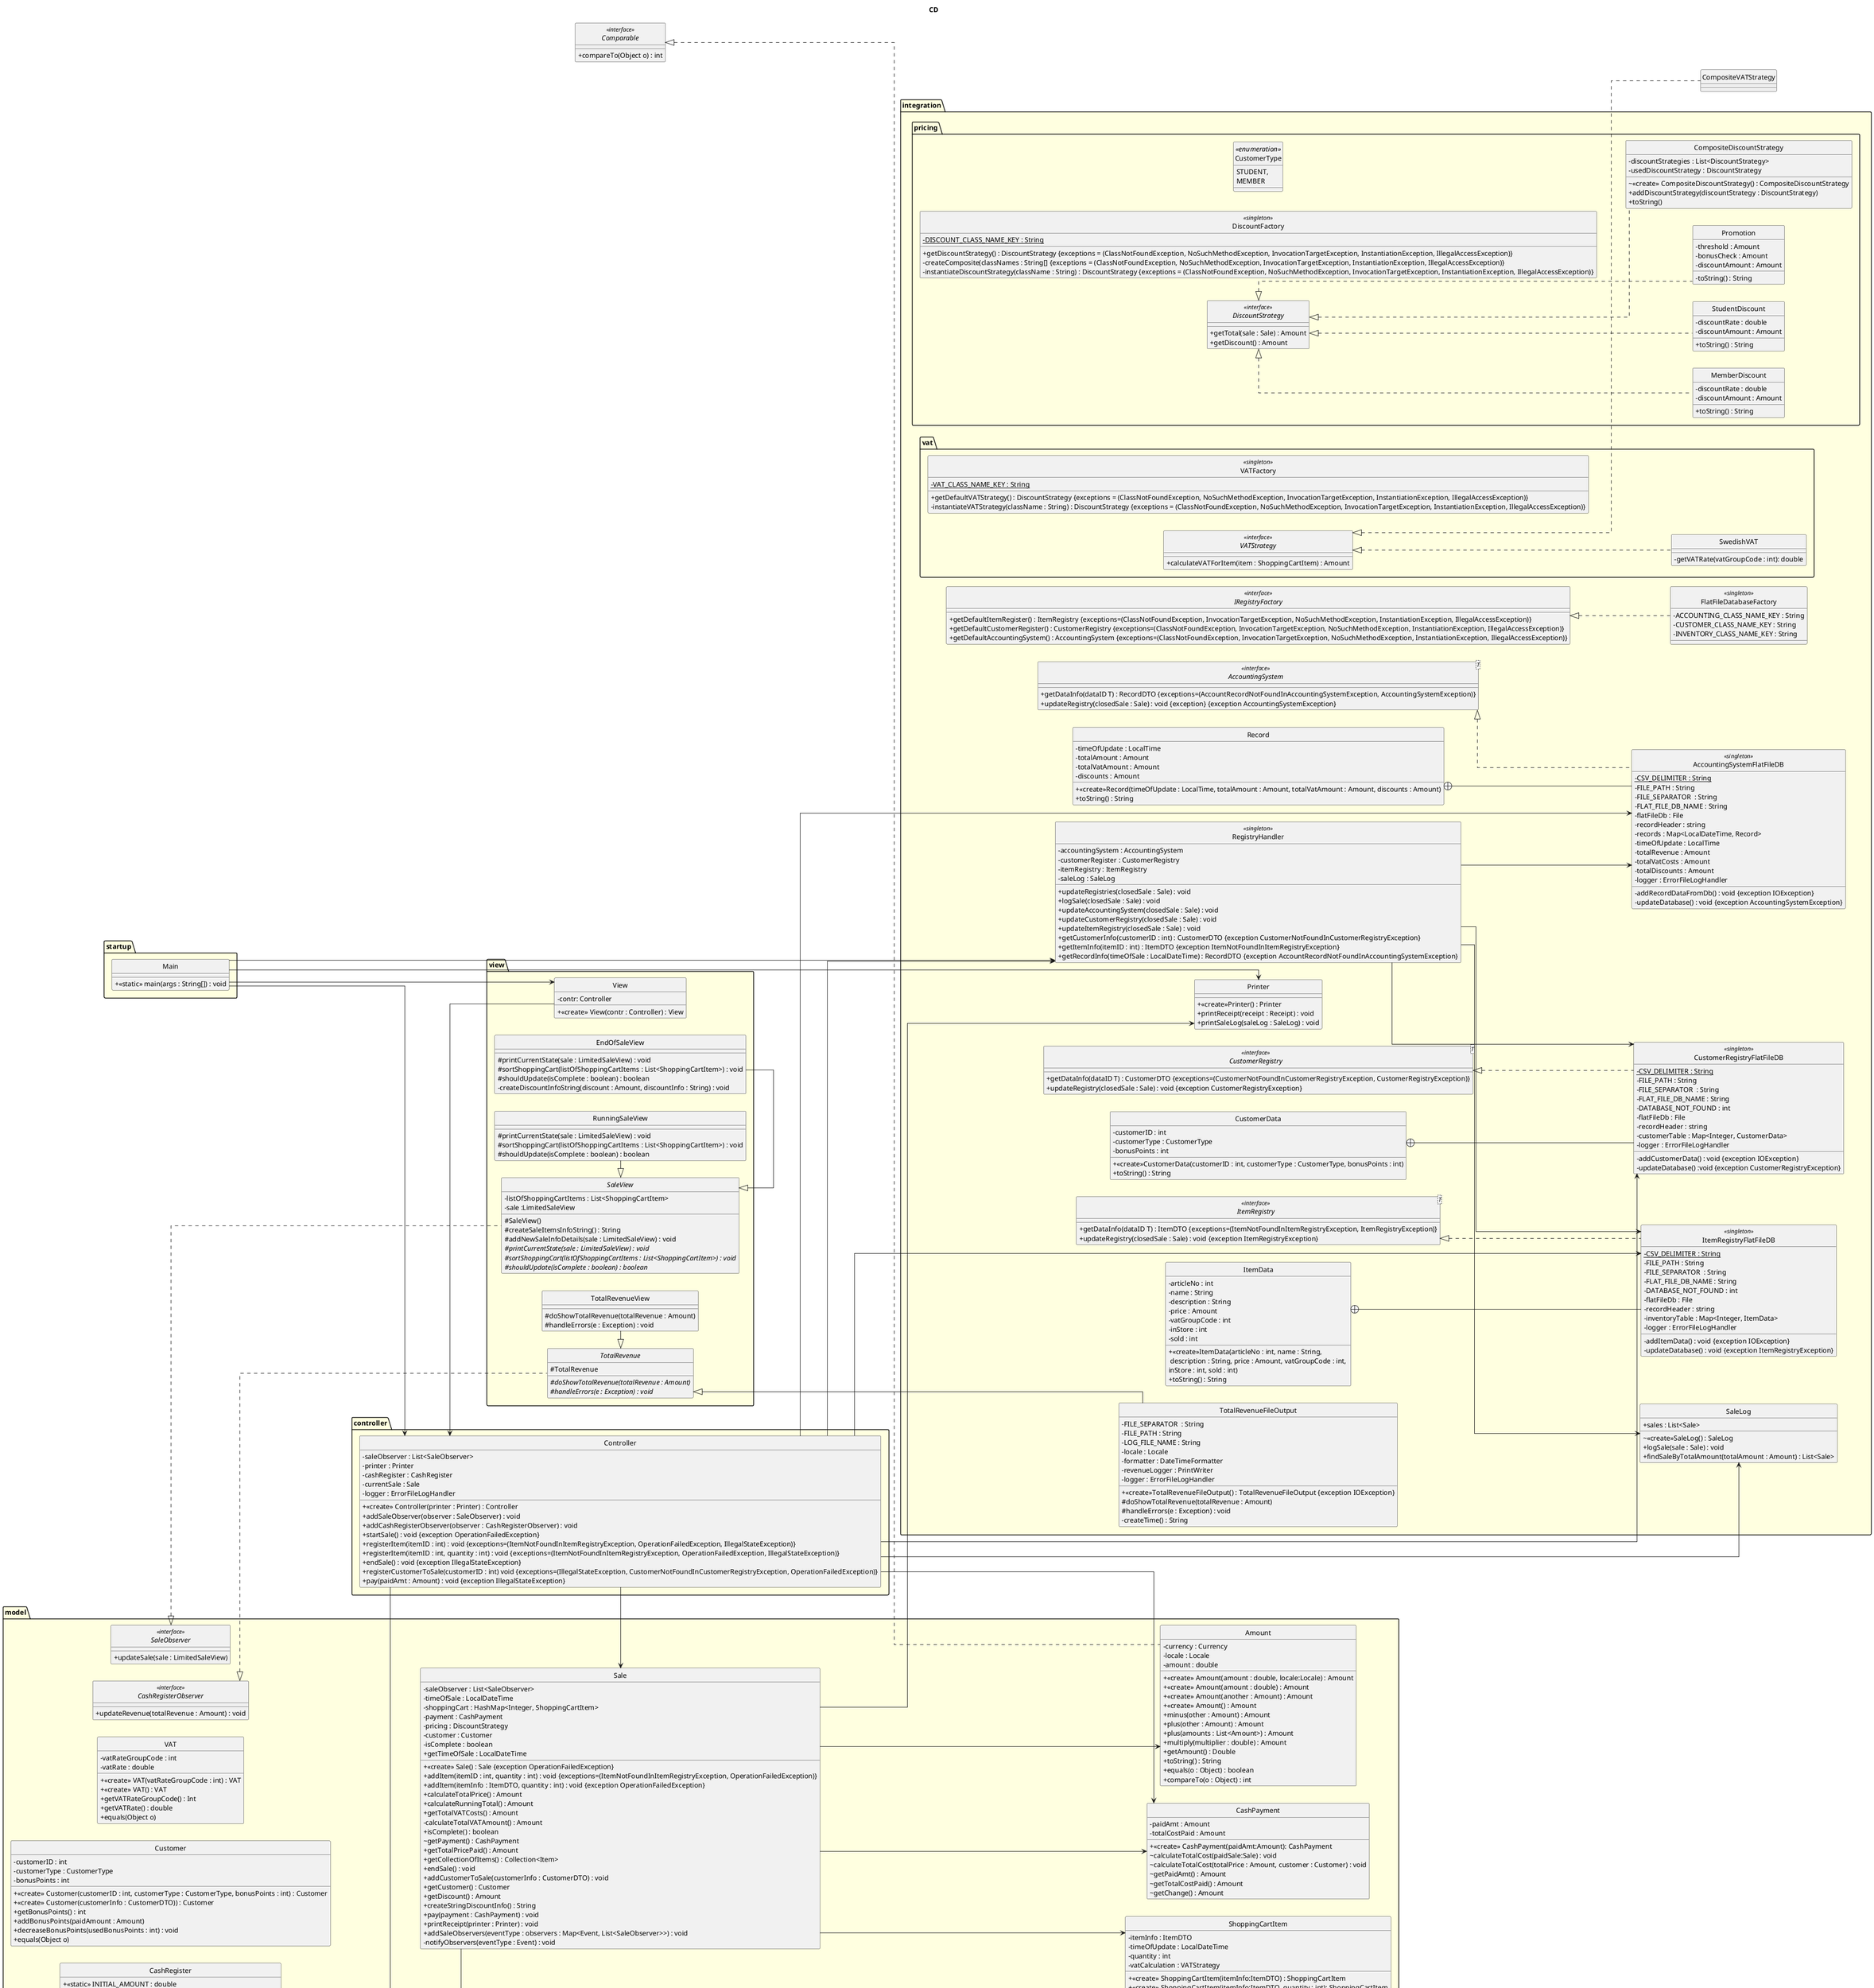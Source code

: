 @startuml
'https://plantuml.com/class-diagram
'TODO: abstract and static members should have {abstract} {static}
'TODO pricing and vat package
title CD
hide circle
skinparam linetype ortho
skinparam package {
    BackgroundColor LightYellow
}
'top to bottom direction
left to right direction
skinparam ClassAttributeIconSize 0
interface Comparable <<interface>> {
    + compareTo(Object o) : int
    }

together {
package startup {
    class Main{
        + <<static>> main(args : String[]) : void
    }
}
package view {
    class View {
        - contr: Controller
        + <<create>> View(contr : Controller) : View
    }
    abstract class TotalRevenue {
        # TotalRevenue
        # {abstract} doShowTotalRevenue(totalRevenue : Amount)
        # {abstract} handleErrors(e : Exception) : void
    }
    class TotalRevenueView {
        # doShowTotalRevenue(totalRevenue : Amount)
        # handleErrors(e : Exception) : void
    }
    abstract class SaleView {
        - listOfShoppingCartItems : List<ShoppingCartItem>
        - sale :LimitedSaleView
        # SaleView()
        # createSaleItemsInfoString() : String
        # addNewSaleInfoDetails(sale : LimitedSaleView) : void
        # {abstract} printCurrentState(sale : LimitedSaleView) : void
        # {abstract} sortShoppingCart(listOfShoppingCartItems : List<ShoppingCartItem>) : void
        # {abstract} shouldUpdate(isComplete : boolean) : boolean
    }
    class EndOfSaleView {
        # printCurrentState(sale : LimitedSaleView) : void
        # sortShoppingCart(listOfShoppingCartItems : List<ShoppingCartItem>) : void
        # shouldUpdate(isComplete : boolean) : boolean
        - createDiscountInfoString(discount : Amount, discountInfo : String) : void
    }
    class RunningSaleView {
        # printCurrentState(sale : LimitedSaleView) : void
        # sortShoppingCart(listOfShoppingCartItems : List<ShoppingCartItem>) : void
        # shouldUpdate(isComplete : boolean) : boolean
    }
}
package controller {
    class Controller{
        - saleObserver : List<SaleObserver>
        - printer : Printer
        - cashRegister : CashRegister
        - currentSale : Sale
        - logger : ErrorFileLogHandler
        + <<create>> Controller(printer : Printer) : Controller
        + addSaleObserver(observer : SaleObserver) : void
        + addCashRegisterObserver(observer : CashRegisterObserver) : void
        + startSale() : void {exception OperationFailedException}
        + registerItem(itemID : int) : void {exceptions=(ItemNotFoundInItemRegistryException, OperationFailedException, IllegalStateException)}
        + registerItem(itemID : int, quantity : int) : void {exceptions=(ItemNotFoundInItemRegistryException, OperationFailedException, IllegalStateException)}
        + endSale() : void {exception IllegalStateException}
        + registerCustomerToSale(customerID : int) void {exceptions=(IllegalStateException, CustomerNotFoundInCustomerRegistryException, OperationFailedException)}
        + pay(paidAmt : Amount) : void {exception IllegalStateException}
    }
}
package model {
    class Sale{
        - saleObserver : List<SaleObserver>
        - timeOfSale : LocalDateTime
        - shoppingCart : HashMap<Integer, ShoppingCartItem>
'        - shoppingCart : Map<Integer, ShoppingCartItem>
        - payment : CashPayment
        - pricing : DiscountStrategy
        - customer : Customer
        - isComplete : boolean
        + <<create>> Sale() : Sale {exception OperationFailedException}
        + addItem(itemID : int, quantity : int) : void {exceptions=(ItemNotFoundInItemRegistryException, OperationFailedException)}
        + addItem(itemInfo : ItemDTO, quantity : int) : void {exception OperationFailedException}
        + calculateTotalPrice() : Amount
        + calculateRunningTotal() : Amount
        + getTotalVATCosts() : Amount
        - calculateTotalVATAmount() : Amount
        + isComplete() : boolean
        ~ getPayment() : CashPayment
        + getTotalPricePaid() : Amount
        + getCollectionOfItems() : Collection<Item>
        + endSale() : void
        + addCustomerToSale(customerInfo : CustomerDTO) : void
        + getCustomer() : Customer
        + getDiscount() : Amount
        + getTimeOfSale : LocalDateTime
        + createStringDiscountInfo() : String
        + pay(payment : CashPayment) : void
        + printReceipt(printer : Printer) : void
        + addSaleObservers(eventType : observers : Map<Event, List<SaleObserver>>) : void
        - notifyObservers(eventType : Event) : void
    }
    class ShoppingCartItem{
        - itemInfo : ItemDTO
        - timeOfUpdate : LocalDateTime
        - quantity : int
        - vatCalculation : VATStrategy
        + <<create>> ShoppingCartItem(itemInfo:ItemDTO) : ShoppingCartItem
        + <<create>> ShoppingCartItem(itemInfo:ItemDTO, quantity : int): ShoppingCartItem
        + addToQuantity(additionalQuantity : int) : void
        + getTotalSubPrice() : Amount
        + calculateTotalSubVATCosts() : Amount
        - calculateUnitVATCost() : Amount
        + getTimeOfUpdate() : LocalDateTime
        + getItemDTO() : ItemDTO
        + getItemID() : int
        + getQuantity() : int
        + getUnitPriceIncVAT() : Amount
        + getName() : String
        + equals(o Object) : boolean
        }
    class CashPayment{
        - paidAmt : Amount
        - totalCostPaid : Amount
        + <<create>> CashPayment(paidAmt:Amount): CashPayment
        ~ calculateTotalCost(paidSale:Sale) : void
         ~ calculateTotalCost(totalPrice : Amount, customer : Customer) : void
        ~ getPaidAmt() : Amount
        ~ getTotalCostPaid() : Amount
        ~ getChange() : Amount
        }
    class CashRegister{
        + <<static>> INITIAL_AMOUNT : double
        - cashRegisterObservers : List<CashRegisterObserver>
        - balance : Amount
        - revenue : Amount
        + <<create>> CashRegister(initialAmount : Amount) : CashRegister
        + <<create>> CashRegister(initialAmount : double) : CashRegister
        + <<create>> CashRegister() : CashRegister
        + addPayment(payment : CashPayment) : void
        + getBalance() : Amount
        + getRevenue() : Amount
        + addCashRegisterObserver(observer : CashRegisterObserver) : void
        + addCashRegisterObserver(observer : CashRegisterObserver) : void
        - notifyObservers() : void
    }
    class Receipt{
        - sale : Sale
        - timeOfSale : LocalDateTime
        - listOfShoppingCartItems : List<ShoppingCartItem>
        - locale : Locale
        - formatter : DateTimeFormatter
        - totalPricePreDiscount : Amount
        - totalPricePaid : Amount
        ~ <<create>> Receipt(sale: Sale) : Receipt
        - sortShoppingCart(listOfShoppingCartItems : List<ShoppingCartItem>) : void
        - createStringDiscountInfo() : String
        - createStringDiscountInfo() : String
        + toString() : String
    }
     class Amount{
        - currency : Currency
        - locale : Locale
        - amount : double
        + <<create>> Amount(amount : double, locale:Locale) : Amount
        + <<create>> Amount(amount : double) : Amount
        + <<create>> Amount(another : Amount) : Amount
        + <<create>> Amount() : Amount
        + minus(other : Amount) : Amount
        + plus(other : Amount) : Amount
        + plus(amounts : List<Amount>) : Amount
        + multiply(multiplier : double) : Amount
        + getAmount() : Double
        + toString() : String
        + equals(o : Object) : boolean
        + compareTo(o : Object) : int
    }
    class VAT{
        - vatRateGroupCode : int
        - vatRate : double
        + <<create>> VAT(vatRateGroupCode : int) : VAT
        + <<create>> VAT() : VAT
        + getVATRateGroupCode() : Int
        + getVATRate() : double
        + equals(Object o)
    }
    class Customer {
        - customerID : int
        - customerType : CustomerType
        - bonusPoints : int
        + <<create>> Customer(customerID : int, customerType : CustomerType, bonusPoints : int) : Customer
        + <<create>> Customer(customerInfo : CustomerDTO)) : Customer
        + getBonusPoints() : int
        + addBonusPoints(paidAmount : Amount)
        + decreaseBonusPoints(usedBonusPoints : int) : void
        + equals(Object o)
    }
    interface SaleObserver <<interface>> {
        + updateSale(sale : LimitedSaleView)
    }
    interface CashRegisterObserver <<interface>> {
        + updateRevenue(totalRevenue : Amount) : void
    }
    interface LimitedSaleView <<interface>> {
        + isComplete() : boolean
        + getTotalPricePaid() : Amount
        + getTotalPrice() : Amount
        + calculateRunningTotal() : Amount
        + getTotalVATCosts() : Amount
        + getCollectionOfItems() : Collection<ShoppingCartItem>
        + getDiscount() : Amount
        + createStringDiscountInfo() : String
    }
    class LimitedSaleViewWrapper {
        - sale : Sale
        + <<create>> LimitedSaleViewWrapper(sale : Sale) : LimitedSaleViewWrapper
    }
}
package integration {
    package pricing {
        enum "//<<enumeration>>//\nCustomerType" as CustomerType {
        STUDENT,
        MEMBER
    }
        class DiscountFactory <<singleton>> {
            - {static} DISCOUNT_CLASS_NAME_KEY : String
            + getDiscountStrategy() : DiscountStrategy {exceptions = (ClassNotFoundException, NoSuchMethodException, InvocationTargetException, InstantiationException, IllegalAccessException)}
            - createComposite(classNames : String[] {exceptions = (ClassNotFoundException, NoSuchMethodException, InvocationTargetException, InstantiationException, IllegalAccessException)}
            - instantiateDiscountStrategy(className : String) : DiscountStrategy {exceptions = (ClassNotFoundException, NoSuchMethodException, InvocationTargetException, InstantiationException, IllegalAccessException)}
        }
         interface DiscountStrategy <<interface>>{
            + getTotal(sale : Sale) : Amount
            + getDiscount() : Amount
        }
         class CompositeDiscountStrategy {
            - discountStrategies : List<DiscountStrategy>
            - usedDiscountStrategy : DiscountStrategy
            ~ <<create>> CompositeDiscountStrategy() : CompositeDiscountStrategy
            + addDiscountStrategy(discountStrategy : DiscountStrategy)
            + toString()
        }
         class MemberDiscount {
            - discountRate : double
            - discountAmount : Amount
            + toString() : String
        }
        class StudentDiscount {
            - discountRate : double
            - discountAmount : Amount
            + toString() : String
        }
        class Promotion {
            - threshold : Amount
            - bonusCheck : Amount
            - discountAmount : Amount
            - toString() : String
        }
     }
    package vat {
        class VATFactory <<singleton>> {
            - {static} VAT_CLASS_NAME_KEY : String
            + getDefaultVATStrategy() : DiscountStrategy {exceptions = (ClassNotFoundException, NoSuchMethodException, InvocationTargetException, InstantiationException, IllegalAccessException)}
            - instantiateVATStrategy(className : String) : DiscountStrategy {exceptions = (ClassNotFoundException, NoSuchMethodException, InvocationTargetException, InstantiationException, IllegalAccessException)}
        }
        interface VATStrategy <<interface>> {
            + calculateVATForItem(item : ShoppingCartItem) : Amount
        }
        class SwedishVAT {
            - getVATRate(vatGroupCode : int): double
        }
    }
'     TODO: Go through all the dB singletons. Are they correct? Is the UML updated?
    interface IRegistryFactory <<interface>> {
       + getDefaultItemRegister() : ItemRegistry {exceptions=(ClassNotFoundException, InvocationTargetException, NoSuchMethodException, InstantiationException, IllegalAccessException)}
       + getDefaultCustomerRegister() : CustomerRegistry {exceptions=(ClassNotFoundException, InvocationTargetException, NoSuchMethodException, InstantiationException, IllegalAccessException)}
       + getDefaultAccountingSystem() : AccountingSystem {exceptions=(ClassNotFoundException, InvocationTargetException, NoSuchMethodException, InstantiationException, IllegalAccessException)}
    }

    class FlatFileDatabaseFactory <<singleton>> {
        - ACCOUNTING_CLASS_NAME_KEY : String
        - CUSTOMER_CLASS_NAME_KEY : String
        - INVENTORY_CLASS_NAME_KEY : String
    }

    class RegistryHandler <<singleton>> {
        - accountingSystem : AccountingSystem
        - customerRegister : CustomerRegistry
        - itemRegistry : ItemRegistry
        - saleLog : SaleLog
        + updateRegistries(closedSale : Sale) : void
        + logSale(closedSale : Sale) : void
        + updateAccountingSystem(closedSale : Sale) : void
        + updateCustomerRegistry(closedSale : Sale) : void
        + updateItemRegistry(closedSale : Sale) : void
        + getCustomerInfo(customerID : int) : CustomerDTO {exception CustomerNotFoundInCustomerRegistryException}
        + getItemInfo(itemID : int) : ItemDTO {exception ItemNotFoundInItemRegistryException}
'        TODO osäker om denna ska vara med:
        + getRecordInfo(timeOfSale : LocalDateTime) : RecordDTO {exception AccountRecordNotFoundInAccountingSystemException}
    }

    interface AccountingSystem<T> <<interface>> {
        + getDataInfo(dataID T) : RecordDTO {exceptions=(AccountRecordNotFoundInAccountingSystemException, AccountingSystemException)}
        + updateRegistry(closedSale : Sale) : void {exception} {exception AccountingSystemException}
    }
    interface CustomerRegistry<T> <<interface>> {
        + getDataInfo(dataID T) : CustomerDTO {exceptions=(CustomerNotFoundInCustomerRegistryException, CustomerRegistryException)}
        + updateRegistry(closedSale : Sale) : void {exception CustomerRegistryException}
    }
    interface ItemRegistry<T> <<interface>> {
        + getDataInfo(dataID T) : ItemDTO {exceptions=(ItemNotFoundInItemRegistryException, ItemRegistryException)}
        + updateRegistry(closedSale : Sale) : void {exception ItemRegistryException}
    }

'     TODO Se över hela upplägget. Records och dylikt
    class AccountingSystemFlatFileDB <<singleton>>{
        - {static} CSV_DELIMITER : String
        - FILE_PATH : String
        - FILE_SEPARATOR  : String
        - FLAT_FILE_DB_NAME : String
        - flatFileDb : File
        - recordHeader : string
        - records : Map<LocalDateTime, Record>
'        - records : HashMap<LocalDateTime, Record>
        - timeOfUpdate : LocalTime
        - totalRevenue : Amount
        - totalVatCosts : Amount
        - totalDiscounts : Amount
        - logger : ErrorFileLogHandler
        - addRecordDataFromDb() : void {exception IOException}
        - updateDatabase() : void {exception AccountingSystemException}
    }
'        note bottom : Record is a nested class
        class Record {
            - timeOfUpdate : LocalTime
            - totalAmount : Amount
            - totalVatAmount : Amount
            - discounts : Amount
            + <<create>>Record(timeOfUpdate : LocalTime, totalAmount : Amount, totalVatAmount : Amount, discounts : Amount)
            + toString() : String
        }

    class CustomerRegistryFlatFileDB <<singleton>> {
        - {static} CSV_DELIMITER : String
        - FILE_PATH : String
        - FILE_SEPARATOR  : String
        - FLAT_FILE_DB_NAME : String
        - DATABASE_NOT_FOUND : int
        - flatFileDb : File
        - recordHeader : string
        - customerTable : Map<Integer, CustomerData>
'        - customerTable : HashMap<Integer, CustomerData>
        - logger : ErrorFileLogHandler
        - addCustomerData() : void {exception IOException}
        - updateDatabase() :void {exception CustomerRegistryException}
    }
'        note bottom : CustomerData is a nested class
        class CustomerData {
            - customerID : int
            - customerType : CustomerType
            - bonusPoints : int
            + <<create>>CustomerData(customerID : int, customerType : CustomerType, bonusPoints : int)
            + toString() : String
        }

    class ItemRegistryFlatFileDB <<singleton>> {
        - {static} CSV_DELIMITER : String
        - FILE_PATH : String
        - FILE_SEPARATOR  : String
        - FLAT_FILE_DB_NAME : String
        - DATABASE_NOT_FOUND : int
        - flatFileDb : File
        - recordHeader : string
        - inventoryTable : Map<Integer, ItemData>
'        - inventoryTable : HashMap<Integer, ItemData>
        - logger : ErrorFileLogHandler
        - addItemData() : void {exception IOException}
        - updateDatabase() : void {exception ItemRegistryException}
    }
'        note bottom : ItemData is a nested class
        class ItemData {
            - articleNo : int
            - name : String
            - description : String
            - price : Amount
            - vatGroupCode : int
            - inStore : int
            - sold : int
            + <<create>>ItemData(articleNo : int, name : String, \n description : String, price : Amount, vatGroupCode : int, \ninStore : int, sold : int)
            + toString() : String
        }

    class SaleLog{
        + sales : List<Sale>
        ~<<create>>SaleLog() : SaleLog
        + logSale(sale : Sale) : void
        + findSaleByTotalAmount(totalAmount : Amount) : List<Sale>
    }
    class Printer{
        + <<create>>Printer() : Printer
        + printReceipt(receipt : Receipt) : void
         + printSaleLog(saleLog : SaleLog) : void
    }
    class TotalRevenueFileOutput {
        - FILE_SEPARATOR  : String
        - FILE_PATH : String
        - LOG_FILE_NAME : String
        - locale : Locale
        - formatter : DateTimeFormatter
        - revenueLogger : PrintWriter
        - logger : ErrorFileLogHandler
        + <<create>>TotalRevenueFileOutput() : TotalRevenueFileOutput {exception IOException}
        # doShowTotalRevenue(totalRevenue : Amount)
        # handleErrors(e : Exception) : void
        - createTime() : String
        }
}
package util{
    class ErrorFileLogHandler <<singleton>>{
        - FILE_SEPARATOR  : String
        - FILE_PATH : String
        - LOG_FILE_NAME : String
        - LINE_SEPARATOR  : String
        - locale : Locale
        - formatter : DateTimeFormatter
        - logFile : PrintWriter
        - createTime() : String
    }
     interface Logger <T><<interface>> {
        + log(message : T) : void
    }
}

'interfaces
CashRegisterObserver <|-[dashed]- TotalRevenue
TotalRevenue <|- TotalRevenueView
TotalRevenue <|- TotalRevenueFileOutput

SaleObserver <|-[dashed]- SaleView
SaleView <|- EndOfSaleView
SaleView <|- RunningSaleView

DiscountStrategy <|-[dashed]- CompositeDiscountStrategy
DiscountStrategy <|-[dashed]- StudentDiscount
DiscountStrategy <|-[dashed]- Promotion
DiscountStrategy <|-[dashed]- MemberDiscount

Logger <|-[dashed]- ErrorFileLogHandler
Logger <|-[dashed]- ErrorMessageHandler

VATStrategy <|-[dashed]- CompositeVATStrategy
VATStrategy <|-[dashed]- SwedishVAT

IRegistryFactory <|-[dashed]- FlatFileDatabaseFactory

AccountingSystem <|-[dashed]- AccountingSystemFlatFileDB
CustomerRegistry <|-[dashed]- CustomerRegistryFlatFileDB
ItemRegistry <|-[dashed]- ItemRegistryFlatFileDB

LimitedSaleView <|-[dashed]- LimitedSaleViewWrapper

Comparable <|-[dashed]- Amount

'Nested classes
ItemData +-- ItemRegistryFlatFileDB
CustomerData +-- CustomerRegistryFlatFileDB
Record +-- AccountingSystemFlatFileDB

'Dependencies
Main --> View
Main -left-> Controller
Main ---> Printer
Main ---> RegistryHandler
Controller -up-> CashRegister
Controller --> SaleLog
Controller --> CustomerRegistryFlatFileDB
Controller --> AccountingSystemFlatFileDB
Controller --> ItemRegistryFlatFileDB
Controller --> RegistryHandler
RegistryHandler --> CustomerRegistryFlatFileDB
RegistryHandler --> AccountingSystemFlatFileDB
RegistryHandler --> ItemRegistryFlatFileDB
RegistryHandler --> SaleLog
View -right-> Controller
Controller --> Sale
Controller --> CashPayment
Sale --> CashPayment
Receipt <-- Sale
Sale --> Printer
Sale --> ShoppingCartItem
Sale --> Amount
@enduml

@startuml
'title DTO
' //TODO Ska vi ha en customerDTO och customerDb?
' //TODO Ska DTO:erna flyttas till CD?
hide circle
skinparam ClassAttributeIconSize 0
skinparam linetype ortho
skinparam package {
    BackgroundColor LightYellow
}
    package dto {
        class ItemDTO{
            - itemId : int
            - name : String
            - description : String
            - price : Amount
            - vat : VAT
            +<<create>> ItemDTO() : ItemDTO
            + equals(o : Object)
        }
        class CustomerDTO{
'            // TODO ska discount finnas med i SaleDTO?
            - customerID : int
            - customerType : CustomerType
            - bonusPoints : int
            +<<create>>DiscountDTO(customerID : int, customerType : CustomerType, bonusPoints : int) : DiscountDTO
            + equals(o : Object) : boolean
'        note bottom : Attributes TBD based on Discount Rules.
        }
        class RecordDTO{
        - timeOfUpdate : LocalDateTime
        - totalAmount : Amount
        - totalVatAmount : Amount
        - discounts : Amount
        +<<create>>RecordDTO(timeOfUpdate : LocalDateTime, totalAmount : Amount, totalVatAmount : Amount, discounts : Amount)
        }
    }
note top: getters, toString and equals are included as methods for all DTO attributes
@enduml

@startuml
skinparam style strictuml
participant ":Main" as Main
participant "printer:Printer" as printer
participant "registerCreator:RegisterCreator" as registerCreator
participant "saleLog:SaleLog" as saleLog
participant ":AccountingSystem" as AccountingSystemFlatFileDB

participant ":ItemRegistry" as ItemRegistryFlatFileDB
participant "contr:Controller" as contr
participant "cashRegister : CashRegister" as cashRegister
participant "view : View" as view
' user -> Main: main()
activate Main
create printer
autonumber 1
Main -[dashed]->> printer : <<create>>\n printer = Printer() : Printer

create registerCreator
autonumber 2
Main -[dashed]->> registerCreator : <<create>>\n registerCreator = RegistryHandler() : RegistryHandler
activate registerCreator

autonumber 2.1
create saleLog
registerCreator -[dashed]->> saleLog : <<create>>\n saleLog = SaleLog() : SaleLog

create AccountingSystemFlatFileDB
autonumber 2.2
registerCreator -> AccountingSystemFlatFileDB : <<static>>\ngetInstance() : AccountingSystemFlatFileDB

create CustomerRegistry
autonumber 2.3
registerCreator -> CustomerRegistry : <<static>>\ngetInstance() : CustomerRegistry
'activate CustomerRegistryFlatFileDB
'deactivate CustomerRegistryFlatFileDB

create ItemRegistryFlatFileDB
autonumber 2.4
registerCreator -> ItemRegistryFlatFileDB: <<static>>\ngetInstance() : ItemRegistryFlatFileDB
'activate ItemRegistry
'deactivate ItemRegistry
deactivate registerCreator

autonumber 3
create contr
Main -[dashed]->> contr : <<create>>\n contr = Controller(printer : Printer, registerCreator : RegistryHandler) : Controller
activate contr

autonumber 3.1
contr -> registerCreator : saleLog = getSaleLog() : SaleLog
activate registerCreator
deactivate registerCreator

autonumber 3.2
contr -> registerCreator : accountingSystem = getAccountingSystem() : AccountingSystemFlatFileDB
activate registerCreator
deactivate registerCreator

autonumber 3.3
contr -> registerCreator : customerRegistry = getCustomerRegistry() : CustomerRegistry
activate registerCreator
deactivate registerCreator

autonumber 3.4
contr -> registerCreator : itemRegistry = getItemRegistry() : ItemRegistryFlatFileDB
activate registerCreator
deactivate registerCreator

create cashRegister
autonumber 3.5
contr -[dashed]->> cashRegister : <<create>>\n cashRegister = CashRegister(initialAmount: int) : CashRegister
'activate cashRegister
'deactivate cashRegister
'TODO ska jag lägga till att contr skapar en Lista för SaleObservers?
deactivate contr

create view
autonumber 4
Main -[dashed]->> view : <<create>>\n View(contr: Controller):View
activate view

autonumber 5
view -> contr : addSaleObserver(new SaleObserver() : SaleObserver) : void
activate contr
deactivate contr
deactivate view
deactivate Main
'TODO ska jag lägga till att view skapar observers?
'TODO ska jag lägga till att view anropar contr för alla RegisterObservers?
'TODO ska jag lägga till att view anropar contr för alla SaleObservers?

@enduml

@startuml
skinparam style strictuml

'autoactivate on 'TODO activationbars!!!!!!!
' actor user
hide unlinked
'title "startSale"
participant ":View" as View
participant "contr : Controller" as contr
participant "currentSale : Sale" as currentSale
participant ": DiscountFactory" as DiscountFactory
participant "saleObservers : List<SaleObserver>" as saleObservers

autonumber 1
View -> contr : startSale(): void
activate contr

autonumber 1.1
create currentSale
contr -[dashed]->> currentSale :  <<create>>\n currentSale = Sale() : Sale
activate currentSale
autonumber 1.1.1
currentSale -> DiscountFactory : <<static>>\n discountFactory = getInstance() : DiscountFactory
activate DiscountFactory
deactivate DiscountFactory
currentSale -> DiscountFactory : pricing = getDiscountStrategy() : DiscountStrategy

'Hur lägga till brytningen som Leif har i sitt exempel?
activate DiscountFactory
autonumber stop
currentSale <<- DiscountFactory : <<exception>>\nClassNotFoundException
currentSale <<- DiscountFactory : <<exception>>\nInvocationTargetException
currentSale <<- DiscountFactory : <<exception>>\nNoSuchMethodException
currentSale <<- DiscountFactory : <<exception>>\nInstantiationException
currentSale <<- DiscountFactory : <<exception>>\nIllegalAccessException
deactivate DiscountFactory
contr <<- currentSale : <<exception>>\nOperationFailedException
deactivate currentSale
View <<- contr : <<exception>>\nOperationFailedException
autonumber 1.2
contr -> currentSale : addAllSaleObservers(saleObservers : List<SaleObserver>) : void
activate currentSale
autonumber 1.2.1
currentSale -> saleObservers : addAll(observers : List<SaleObserver>) : void
activate saleObservers
deactivate saleObservers
deactivate currentSale

deactivate contr

autonumber stop
@enduml

@startuml
skinparam style strictuml

'title registerItem
'REGISTERITEM
hide unlinked
participant ":View" as View
participant "contr:Controller" as contr
participant "currentSale:Sale" as currentSale
participant "shoppingCart:Map<Integer, ShoppingCartItem>" as shoppingCart
participant "itemRegistry:ItemRegistry" as itemRegistry
participant "item : ShoppingCartItem" as item
participant "newItem : ShoppingCartItem" as newItem

loop moreItems
'[validIdentifier]
    alt singleItem
        autonumber 1
        View -> contr : registerItem(itemID:int) : void
        activate contr
        autonumber 1.1
        contr -> contr : registerItem(itemID:int, 1 : int) : void
        activate contr
        deactivate contr
        deactivate contr

   else else
        autonumber 1
        View -> contr : registerItem(itemID:int, quantity:int) : void
        activate contr
   end
        deactivate itemRegistry
        note right: itemRegistry creates ItemDTO

        autonumber 1.2
        contr -> currentSale : addItem(itemID : int, quantity:int) : void
        activate currentSale
            autonumber 1.2.1
            currentSale -> shoppingCart : item = get.(itemID : int) : ShoppingCartItem
            activate shoppingCart
            deactivate shoppingCart
            autonumber 1.2.2
            currentSale -> item : addToQuantity(quantity : int) : void
            activate item
            deactivate item
            autonumber stop
            contr <<- currentSale : <<exception>>\nItemNotFoundInShoppingCartException
            ref over currentSale
                Notify Sale Observers
            end ref
            deactivate currentSale
'            activate currentSale
        group Item not found in Shopping Cart
            autonumber 1.2
            contr -> itemRegistry : itemInfo = getItemInfo(itemID : int) : ItemDTO
            activate itemRegistry
            autonumber stop
            contr <<- itemRegistry : <<exception>>\nItemNotFoundInItemRegistryException
            contr <<- itemRegistry : <<exception>>\nItemRegistryException
            deactivate itemRegistry
            autonumber 1.3
            contr -> currentSale : addItem(itemInfo : ItemDTO, quantity:int) : void
            activate currentSale
            autonumber 1.3.1
            create newItem
            currentSale -[dashed]->> newItem : <<create>> \n newItem = ShoppingCartItem(itemInfo : ItemDTO, quantity : int) : ShoppingCartItem
'            activate newItem
'            deactivate newItem
            autonumber 1.3.2
            currentSale -> shoppingCart : put(item.itemID():int, newItem : ShoppingCartItem) : ShoppingCartItem
            activate shoppingCart
            deactivate shoppingCart
        deactivate currentSale
            ref over currentSale
                Notify Sale Observers
            end ref
        end
        autonumber stop
            View <<- contr : <<exception>>\nItemNotFoundInInRegistryException
            View <<- contr : <<exception>>\nOperationFailedException
        deactivate contr

        deactivate contr
end

autonumber stop
@enduml
@startuml

skinparam style strictuml
mainframe **sd** Notify Sale Observers
participant ": Sale" as Sale
participant "<<interface>>\n: LimitedSaleView" as LimitedSaleView
participant "saleObservers : List<SaleObserver>" as saleObservers

-> Sale : [some sale update]
activate Sale
Sale -> Sale : notifyObservers() : void
activate Sale
create LimitedSaleView
Sale -[dashed]->> LimitedSaleView : <<create>>\n limitedSaleView = LimitedSaleViewWrapper(sale : Sale) : LimitedSaleViewWrapper
loop for each SaleObserver in saleObservers
    Sale -> saleObservers : updateSale(limitedSaleView : LimitedSaleView) : void
    activate saleObservers
    deactivate saleObservers
end loop

@enduml
@startuml

skinparam style strictuml
mainframe **sd** Notify Cash Register Observers
participant ": CashRegister" as CashRegister
participant "cashRegisterObservers\n: List<CashRegisterObserver>" as cashRegisterObservers

-> CashRegister : addPayment()
activate CashRegister
CashRegister -> CashRegister : notifyObservers() : void
activate CashRegister
loop for each CashRegisterObserver in cashRegisterObservers
    CashRegister -> cashRegisterObservers : updateRevenue(revenue : Amount) : void
    activate cashRegisterObservers
    deactivate cashRegisterObservers
end loop

@enduml
@startuml
skinparam style strictuml
'title EndSale

participant ":View" as View
participant "contr:Controller" as contr
participant "currentSale:Sale" as currentSale

autonumber 1
View -> contr : endSale() : void
activate View
activate contr
autonumber 1.1
contr -> currentSale : endSale (): void
activate currentSale
            ref over currentSale
                Notify Sale Observers
            end ref
deactivate currentSale
deactivate contr
deactivate View

autonumber stop
@enduml

@startuml
skinparam style strictuml
'title registerCustomerToSale

participant ": View" as View
participant "contr : Controller" as contr
participant ": CustomerRegistry" as CustomerRegistry
participant "currentSale : Sale" as currentSale
participant ": Customer" as customer

autonumber 1
View -> contr : registerCustomerToSale(customerID:int): void
activate View
activate contr
autonumber 1.1
'create CustomerRegistry
contr -> CustomerRegistry : customerInfo = \ngetCustomerInfo(customerID:int) : CustomerDTO
activate CustomerRegistry
autonumber stop
contr <<- CustomerRegistry : <<exception>>\nCustomerNotFoundInCustomerRegistryException
contr <<- CustomerRegistry : <<exception>>\nCustomerRegistryException
deactivate CustomerRegistry
View <<- contr : <<exception>>\nCustomerNotFoundInCustomerRegistryException
View <<- contr : <<exception>>\nOperationFailedException
autonumber 1.2
contr -> currentSale : addCustomerToSale(customerInfo:CustomerDTO): void
activate currentSale
create customer
autonumber 1.2.1
currentSale -[dashed]-> customer : <<create>>\nCustomer(customerInfo : CustomerDTO) \n: Customer
activate customer
deactivate customer
deactivate customer

deactivate contr
deactivate View

autonumber stop
@enduml

@startuml
skinparam style strictuml
'title addPayment

'TODO: HÄR ÄR DU.
participant ": View" as View
participant "contr : Controller" as contr
participant "payment : CashPayment" as payment
participant "currentSale : Sale" as currentSale
participant "cashRegister : CashRegister" as cashRegister
participant "currentReceipt : Receipt" as currentReceipt
participant "printer : Printer" as printer

activate View
autonumber 1
View -> contr : pay(paidAmt : Amount) : void
activate contr
create payment
autonumber 1.1
contr -[dashed]->> payment : <<create>> \npayment = \nCashPayment(paidAmt:Amount) : CashPayment
autonumber 1.2
contr -> currentSale : pay(payment:CashPayment) : void
activate currentSale
ref over currentSale, payment
Pricing; discount and customer bonus points strategy
'TODO ref:
end
deactivate currentSale

deactivate currentSale
deactivate payment
deactivate currentSale
autonumber 1.3
contr -> cashRegister : addPayment (payment:CashPayment) : void
activate cashRegister
autonumber 1.3.1
cashRegister -> payment : getPaidAmt() : Amount
activate payment
deactivate payment
cashRegister -> payment : getChange() : Amount
activate payment
deactivate payment
cashRegister -> payment : getTotalCostPaid() : Amount
activate payment
deactivate payment
ref over cashRegister
Notify Cash Register Observers
end ref
deactivate cashRegister

ref over contr, currentSale
Log sale and update external systems
'TODO ref:
'participant "contr : Controller" as contr
'participant "currentSale : Sale" as currentSale
'participant "saleLog:SaleLog" as saleLog
'participant ": AccountingSystemFlatFileDB" as AccountingSystemFlatFileDB
'participant "customerRegistry : CustomerRegistry" as customerRegistry
'participant "itemRegistry : ItemRegistry" as itemRegistry
'autonumber 1.4
'contr -> saleLog:logSale(currentSale : Sale):void
'activate saleLog
'deactivate saleLog
'
'autonumber 1.5
'contr -> AccountingSystemFlatFileDB : updateToAccounting(currentSale : Sale): void
'activate AccountingSystemFlatFileDB
'autonumber 1.5.1
'AccountingSystemFlatFileDB -> AccountingSystemFlatFileDB : updateDatabase() :void
'activate AccountingSystemFlatFileDB
'deactivate AccountingSystemFlatFileDB
'deactivate AccountingSystemFlatFileDB
'
'autonumber 1.6
'contr -> customerRegistry : updateToAccounting(currentSale : Sale): void
'activate customerRegistry
'autonumber 1.6.1
'customerRegistry -> customerRegistry : updateDatabase() :void
'activate customerRegistry
'deactivate customerRegistry
'deactivate customerRegistry
'
'autonumber 1.7
'contr -> itemRegistry : updateRegistry(currentSale : Sale)
'activate itemRegistry
'autonumber 1.7.1
'itemRegistry -> itemRegistry : updateDatabase() :void
'activate itemRegistry
'deactivate itemRegistry
'deactivate itemRegistry
'deactivate currentSale
end ref
autonumber 1.4
contr -> currentSale : printReceipt(printer:Printer) : void
activate currentSale
create currentReceipt
autonumber 1.4.1
currentSale -[dashed]->> currentReceipt : <<create>>\n receipt = \n Receipt(sale:Sale) : Receipt
'activate currentReceipt
'deactivate currentReceipt
autonumber 1.4.2
currentSale -> printer :printReceipt(receipt:Receipt):void
activate printer
deactivate printer
deactivate currentSale
deactivate contr
deactivate View
autonumber stop

@enduml
@startuml
mainframe **sd** Pricing; discount and customer bonus points strategy
participant "currentSale : Sale" as currentSale
participant "payment : CashPayment" as payment
participant "pricing : CompositeDiscountStrategy" as pricing
participant "discountStrategies :\n List<DiscountStrategy>" as discountStrategies
participant "strategy : DiscountStrategy" as strategy
participant "customer : Customer" as customer

skinparam style strictuml

-> currentSale : pay(payment : CashPayment) : void
activate currentSale
currentSale -> payment : calculateTotalCost(currentSale : Sale) : void
activate payment
payment -> currentSale : totalCostPaid =\n getTotalPrice() : Amount
activate currentSale
currentSale -> pricing : getTotal(currentSale : Sale) : Amount
activate pricing
pricing -> currentSale : lowestTotalPrice =\n calculateRunningTotal() : Amount
activate currentSale
deactivate currentSale
loop i.hasNext
    pricing -> discountStrategies : strategy = i.next() : DiscountStrategy
    activate discountStrategies
    deactivate discountStrategies
    pricing -> strategy : total =\ngetTotal(currentSale)
    activate strategy
    deactivate strategy
    opt lowestTotalPrice > total
        pricing -> pricing : lowestTotalPrice = total
        pricing -> pricing : usedDiscountStrategy = strategy
    end opt
    deactivate pricing
end loop

payment -> currentSale : customer =\n getCustomer() : Customer
opt customer != null
payment ->  customer : addBonusPoints(totalCostPaid : Amount)
end opt
deactivate currentSale
@enduml
